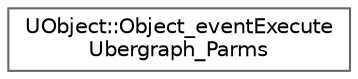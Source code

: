 digraph "Graphical Class Hierarchy"
{
 // INTERACTIVE_SVG=YES
 // LATEX_PDF_SIZE
  bgcolor="transparent";
  edge [fontname=Helvetica,fontsize=10,labelfontname=Helvetica,labelfontsize=10];
  node [fontname=Helvetica,fontsize=10,shape=box,height=0.2,width=0.4];
  rankdir="LR";
  Node0 [id="Node000000",label="UObject::Object_eventExecute\lUbergraph_Parms",height=0.2,width=0.4,color="grey40", fillcolor="white", style="filled",URL="$d8/d30/structUObject_1_1Object__eventExecuteUbergraph__Parms.html",tooltip="Wrapper struct to hold the entrypoint in the right memory address."];
}
